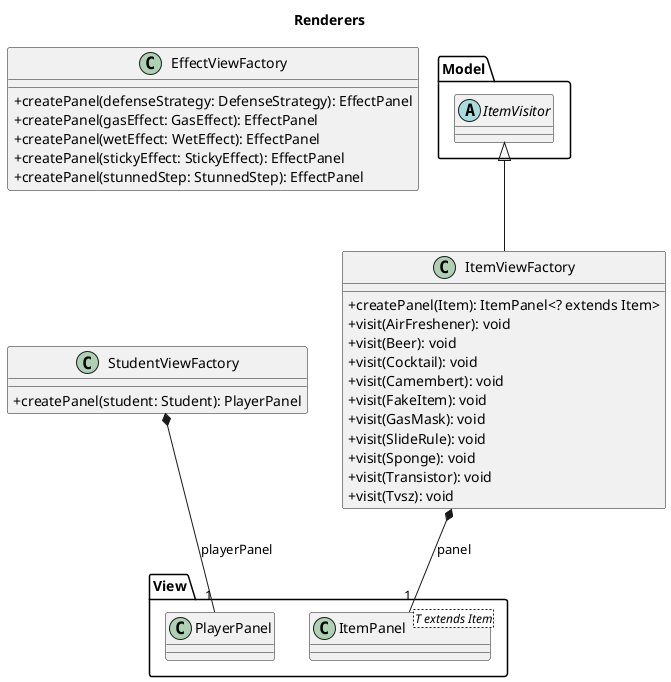 @startuml Renderers
title Renderers

skinparam classAttributeIconSize 0

package Model{
    abstract class ItemVisitor{}
}
package View{
    class ItemPanel <T extends Item>{}
    class PlayerPanel{}
}

class EffectViewFactory{
    + createPanel(defenseStrategy: DefenseStrategy): EffectPanel
    + createPanel(gasEffect: GasEffect): EffectPanel
    + createPanel(wetEffect: WetEffect): EffectPanel
    + createPanel(stickyEffect: StickyEffect): EffectPanel
    + createPanel(stunnedStep: StunnedStep): EffectPanel
}
ItemVisitor <|-- ItemViewFactory
ItemViewFactory *--"1" ItemPanel: panel
class ItemViewFactory {
    +createPanel(Item): ItemPanel<? extends Item>
    +visit(AirFreshener): void
    +visit(Beer): void
    +visit(Cocktail): void
    +visit(Camembert): void
    +visit(FakeItem): void
    +visit(GasMask): void
    +visit(SlideRule): void
    +visit(Sponge): void
    +visit(Transistor): void
    +visit(Tvsz): void
}
StudentViewFactory *--"1" PlayerPanel: playerPanel
class StudentViewFactory{
    + createPanel(student: Student): PlayerPanel
}



@enduml